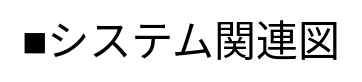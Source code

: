 <mxfile>
    <diagram id="5j7m8kuWJvss71Gfu5NF" name="Page-1">
        <mxGraphModel dx="1130" dy="621" grid="1" gridSize="10" guides="1" tooltips="1" connect="1" arrows="1" fold="1" page="1" pageScale="1" pageWidth="850" pageHeight="1100" math="0" shadow="0">
            <root>
                <mxCell id="0"/>
                <mxCell id="1" parent="0"/>
                <mxCell id="2" value="■システム関連図" style="text;html=1;align=center;verticalAlign=middle;resizable=0;points=[];autosize=1;strokeColor=none;fillColor=none;fontSize=21;" parent="1" vertex="1">
                    <mxGeometry width="180" height="40" as="geometry"/>
                </mxCell>
            </root>
        </mxGraphModel>
    </diagram>
</mxfile>